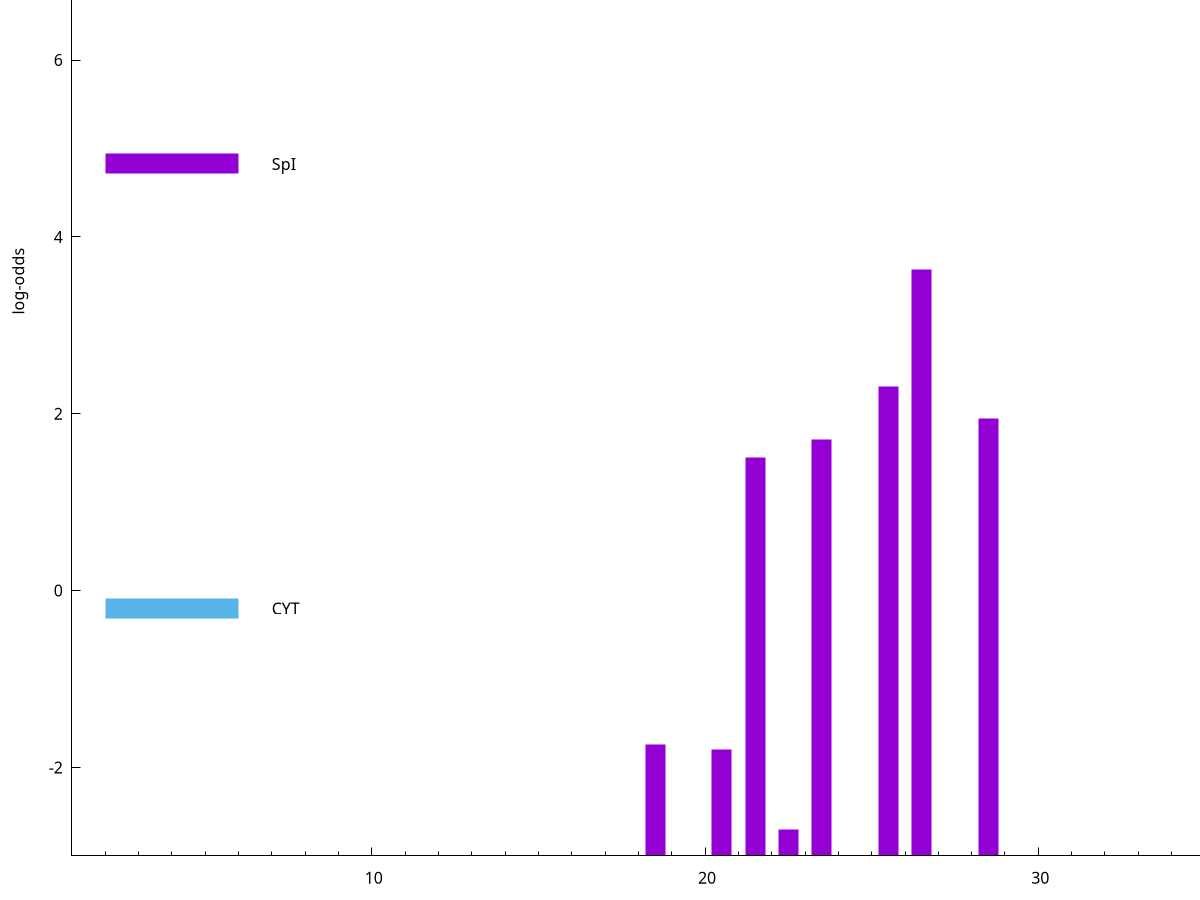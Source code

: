 set title "LipoP predictions for SRR5666568.gff"
set size 2., 1.4
set xrange [1:70] 
set mxtics 10
set yrange [-3:10]
set y2range [0:13]
set ylabel "log-odds"
set term postscript eps color solid "Helvetica" 30
set output "SRR5666568.gff470.eps"
set arrow from 2,7.23324 to 6,7.23324 nohead lt 4 lw 20
set label "TMH" at 7,7.23324
set arrow from 2,4.82466 to 6,4.82466 nohead lt 1 lw 20
set label "SpI" at 7,4.82466
set arrow from 2,-0.200913 to 6,-0.200913 nohead lt 3 lw 20
set label "CYT" at 7,-0.200913
set arrow from 2,7.23324 to 6,7.23324 nohead lt 4 lw 20
set label "TMH" at 7,7.23324
# NOTE: The scores below are the log-odds scores with the threshold
# NOTE: subtracted (a hack to make gnuplot make the histogram all
# NOTE: look nice).
plot "-" axes x1y2 title "" with impulses lt 1 lw 20
26.500000 6.632460
25.500000 5.309900
28.500000 4.950550
23.500000 4.703930
21.500000 4.509970
18.500000 1.254990
20.500000 1.209000
22.500000 0.298490
e
exit

